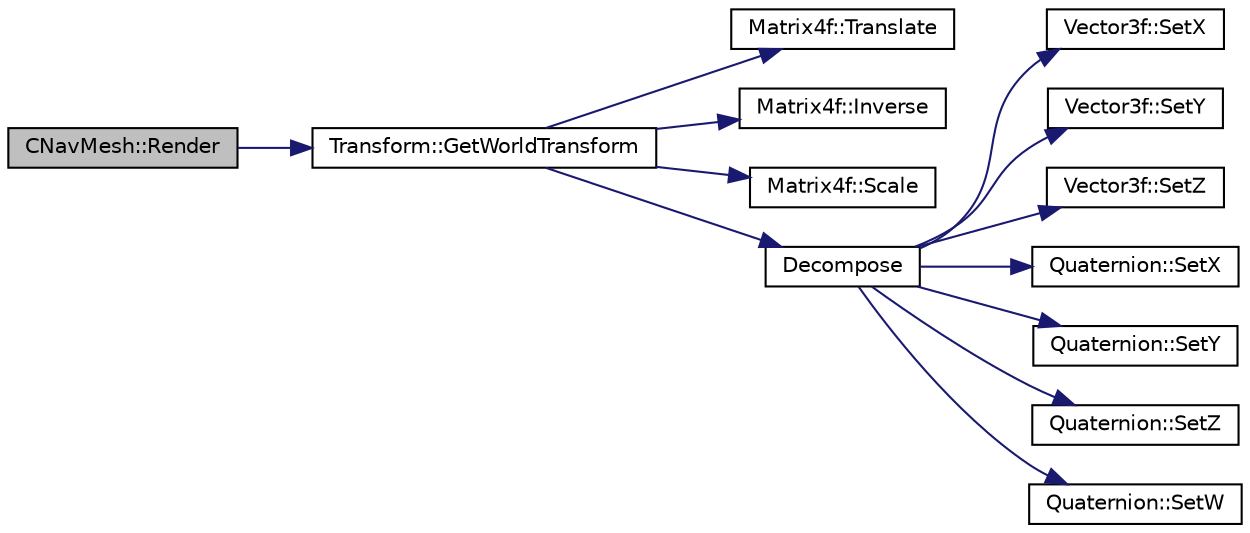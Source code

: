 digraph "CNavMesh::Render"
{
 // LATEX_PDF_SIZE
  edge [fontname="Helvetica",fontsize="10",labelfontname="Helvetica",labelfontsize="10"];
  node [fontname="Helvetica",fontsize="10",shape=record];
  rankdir="LR";
  Node52 [label="CNavMesh::Render",height=0.2,width=0.4,color="black", fillcolor="grey75", style="filled", fontcolor="black",tooltip="renders the navmesh"];
  Node52 -> Node53 [color="midnightblue",fontsize="10",style="solid",fontname="Helvetica"];
  Node53 [label="Transform::GetWorldTransform",height=0.2,width=0.4,color="black", fillcolor="white", style="filled",URL="$class_transform.html#ac84077749121c7c7192d3ffa47db49c9",tooltip="Gets this transform's absolute value in world space based on all its parents."];
  Node53 -> Node54 [color="midnightblue",fontsize="10",style="solid",fontname="Helvetica"];
  Node54 [label="Matrix4f::Translate",height=0.2,width=0.4,color="black", fillcolor="white", style="filled",URL="$class_matrix4f.html#a7f24e90f377fa263ff85116aad8f25bb",tooltip=" "];
  Node53 -> Node55 [color="midnightblue",fontsize="10",style="solid",fontname="Helvetica"];
  Node55 [label="Matrix4f::Inverse",height=0.2,width=0.4,color="black", fillcolor="white", style="filled",URL="$class_matrix4f.html#aa09d69518dac4d550ad479961ec19f73",tooltip=" "];
  Node53 -> Node56 [color="midnightblue",fontsize="10",style="solid",fontname="Helvetica"];
  Node56 [label="Matrix4f::Scale",height=0.2,width=0.4,color="black", fillcolor="white", style="filled",URL="$class_matrix4f.html#a71cb5e4de86d71bf51c079ad8acbf229",tooltip=" "];
  Node53 -> Node57 [color="midnightblue",fontsize="10",style="solid",fontname="Helvetica"];
  Node57 [label="Decompose",height=0.2,width=0.4,color="black", fillcolor="white", style="filled",URL="$_misc_math_8cpp.html#a5333ad52717a28c5234329908023c296",tooltip=" "];
  Node57 -> Node58 [color="midnightblue",fontsize="10",style="solid",fontname="Helvetica"];
  Node58 [label="Vector3f::SetX",height=0.2,width=0.4,color="black", fillcolor="white", style="filled",URL="$class_vector3f.html#aaa6791fa256647707bcf41017f498bcf",tooltip="x value mutator"];
  Node57 -> Node59 [color="midnightblue",fontsize="10",style="solid",fontname="Helvetica"];
  Node59 [label="Vector3f::SetY",height=0.2,width=0.4,color="black", fillcolor="white", style="filled",URL="$class_vector3f.html#a260bcd7eb6bebb43f79a29421d254f2b",tooltip="y value mutator"];
  Node57 -> Node60 [color="midnightblue",fontsize="10",style="solid",fontname="Helvetica"];
  Node60 [label="Vector3f::SetZ",height=0.2,width=0.4,color="black", fillcolor="white", style="filled",URL="$class_vector3f.html#afb24d616af2e75cce9af632c870141ac",tooltip="z value mutator"];
  Node57 -> Node61 [color="midnightblue",fontsize="10",style="solid",fontname="Helvetica"];
  Node61 [label="Quaternion::SetX",height=0.2,width=0.4,color="black", fillcolor="white", style="filled",URL="$class_quaternion.html#a1bfc1782be552d9163706f772faab415",tooltip="x value mutator"];
  Node57 -> Node62 [color="midnightblue",fontsize="10",style="solid",fontname="Helvetica"];
  Node62 [label="Quaternion::SetY",height=0.2,width=0.4,color="black", fillcolor="white", style="filled",URL="$class_quaternion.html#a7bb167a496e76cd5dfeeff68cd22c143",tooltip="y value mutator"];
  Node57 -> Node63 [color="midnightblue",fontsize="10",style="solid",fontname="Helvetica"];
  Node63 [label="Quaternion::SetZ",height=0.2,width=0.4,color="black", fillcolor="white", style="filled",URL="$class_quaternion.html#a68030fa2014f3d281ac8116722954661",tooltip="z value mutator"];
  Node57 -> Node64 [color="midnightblue",fontsize="10",style="solid",fontname="Helvetica"];
  Node64 [label="Quaternion::SetW",height=0.2,width=0.4,color="black", fillcolor="white", style="filled",URL="$class_quaternion.html#a1ebf115669b6eea34055c9ceabbab3c7",tooltip="w value mutator"];
}
